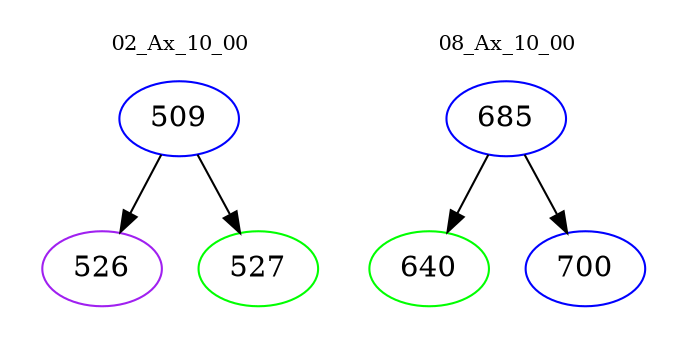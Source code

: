 digraph{
subgraph cluster_0 {
color = white
label = "02_Ax_10_00";
fontsize=10;
T0_509 [label="509", color="blue"]
T0_509 -> T0_526 [color="black"]
T0_526 [label="526", color="purple"]
T0_509 -> T0_527 [color="black"]
T0_527 [label="527", color="green"]
}
subgraph cluster_1 {
color = white
label = "08_Ax_10_00";
fontsize=10;
T1_685 [label="685", color="blue"]
T1_685 -> T1_640 [color="black"]
T1_640 [label="640", color="green"]
T1_685 -> T1_700 [color="black"]
T1_700 [label="700", color="blue"]
}
}
